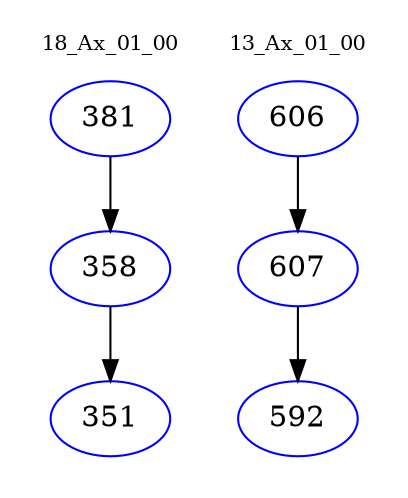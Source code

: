 digraph{
subgraph cluster_0 {
color = white
label = "18_Ax_01_00";
fontsize=10;
T0_381 [label="381", color="blue"]
T0_381 -> T0_358 [color="black"]
T0_358 [label="358", color="blue"]
T0_358 -> T0_351 [color="black"]
T0_351 [label="351", color="blue"]
}
subgraph cluster_1 {
color = white
label = "13_Ax_01_00";
fontsize=10;
T1_606 [label="606", color="blue"]
T1_606 -> T1_607 [color="black"]
T1_607 [label="607", color="blue"]
T1_607 -> T1_592 [color="black"]
T1_592 [label="592", color="blue"]
}
}
